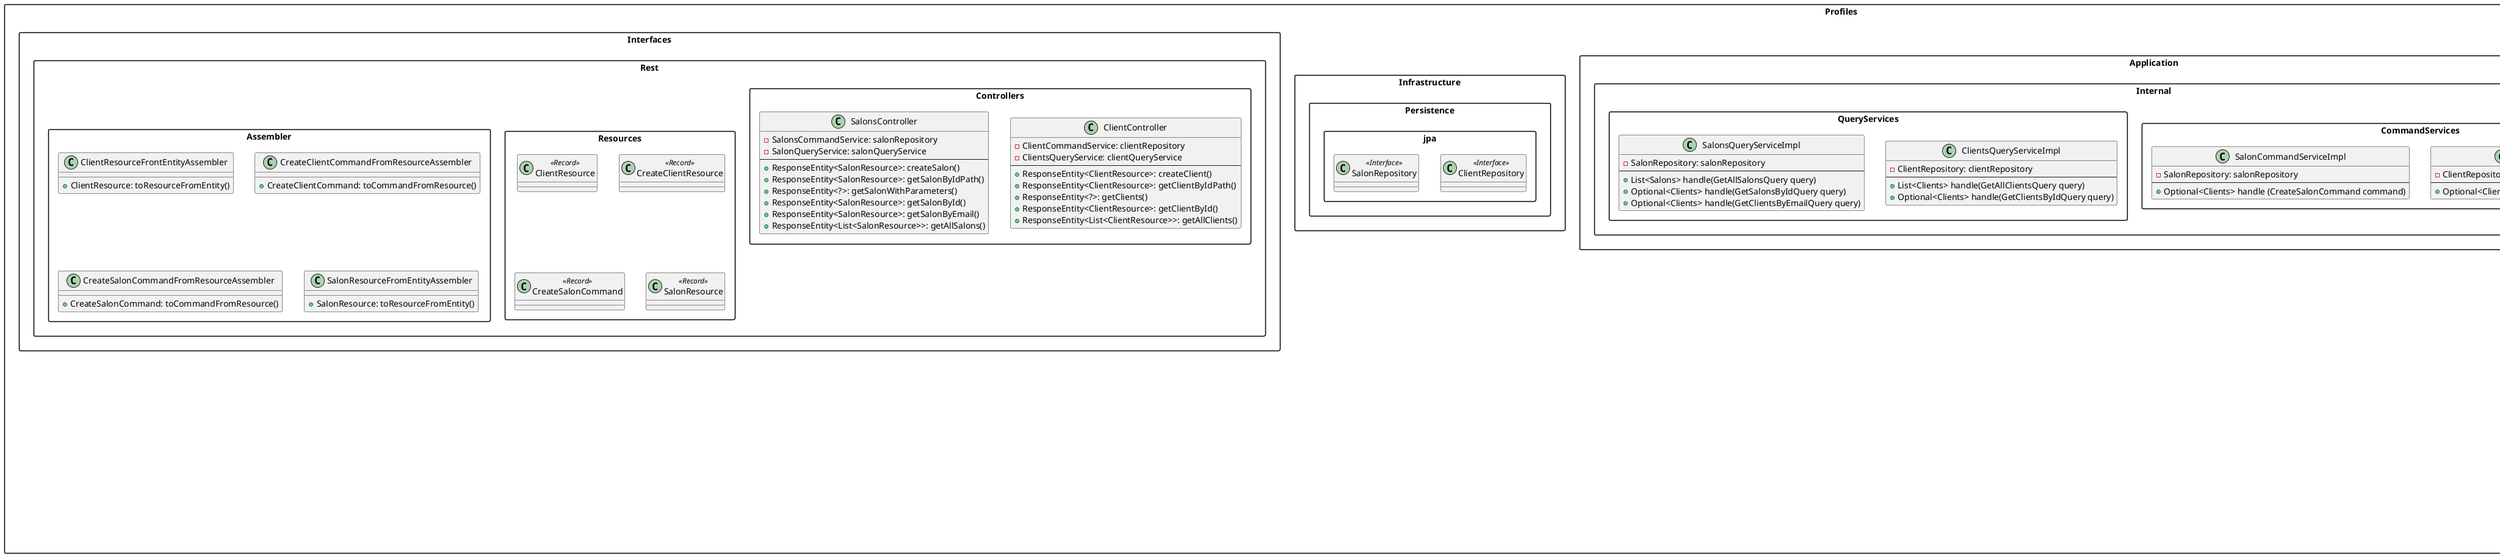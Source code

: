 @startuml
skinparam packageStyle rectangle

package "Profiles" {
    package "Domain" {
        package "Model" {
            package "Aggregates" {
                class Clients {
                    -id: long
                    -birth_date: Date
                    -name: String
                    -passwordHash: String
                    -is_active: Boolean
                }
                class Salons {
                    -id: long
                    -name: String
                    -imageUrl: String
                    -location: String
                    -phone: String
                    -passwordHash: String
                    -is_active: Boolean
                }
                class Socials {}
                class Salon_Profiles {}
                class Portfolio_Images {}
            }
            package "Commands" {
                class CreateClientCommand <<Record>>
                class CreateSalonCommand <<Record>>
                class CreateSalonProfiles <<Record>>
            }
            package "Queries" {
                class GetAllClientsQuery <<Record>>
                class GetAllSalonsQuery <<Record>>
                class GetClientsByIdQuery <<Record>>
                class GetSalonByEmailQuery <<Record>>
                class GetSalonByIdQuery <<Record>>
            }
        }
        package "Services" {
            class ClientCommandService <<Interface>>
            class ClientsQueryService <<Interface>>
            class SalonCommandService <<Interface>>
            class SalonsQueryService <<Interface>>
        }
    }
    package "Application" {
        package "Internal" {
            package CommandServices {
                class ClientCommandServiceImpl {
                    -ClientRepository: clientRepository
                    --
                    +Optional<Clients> handle (CreateClientCommand command)
                }
                class SalonCommandServiceImpl {
                    -SalonRepository: salonRepository
                    --
                    +Optional<Clients> handle (CreateSalonCommand command)
                }
            }
            package QueryServices {
                class ClientsQueryServiceImpl {
                    -ClientRepository: clientRepository
                    --
                    +List<Clients> handle(GetAllClientsQuery query)
                    +Optional<Clients> handle(GetClientsByIdQuery query)
                }
                class SalonsQueryServiceImpl {
                    -SalonRepository: salonRepository
                    --
                    +List<Salons> handle(GetAllSalonsQuery query)
                    +Optional<Clients> handle(GetSalonsByIdQuery query)
                    +Optional<Clients> handle(GetClientsByEmailQuery query)
                }
            }
        }
    }
    package "Infrastructure" {
        package "Persistence" {
            package "jpa" {
                class ClientRepository <<Interface>> {}
                class SalonRepository <<Interface>> {}
            }
        }
    }
    package "Interfaces" {
        package "Rest" {
            package "Controllers" {
                class ClientController {
                    -ClientCommandService: clientRepository
                    -ClientsQueryService: clientQueryService
                    --
                    +ResponseEntity<ClientResource>: createClient()
                    +ResponseEntity<ClientResource>: getClientByIdPath()
                    +ResponseEntity<?>: getClients()
                    +ResponseEntity<ClientResource>: getClientById()
                    +ResponseEntity<List<ClientResource>>: getAllClients()
                }
                class SalonsController {
                    -SalonsCommandService: salonRepository
                    -SalonQueryService: salonQueryService
                    --
                    +ResponseEntity<SalonResource>: createSalon()
                    +ResponseEntity<SalonResource>: getSalonByIdPath()
                    +ResponseEntity<?>: getSalonWithParameters()
                    +ResponseEntity<SalonResource>: getSalonById()
                    +ResponseEntity<SalonResource>: getSalonByEmail()
                    +ResponseEntity<List<SalonResource>>: getAllSalons()
                }
            }
            package "Resources" {
                class ClientResource <<Record>> {}
                class CreateClientResource <<Record>> {}
                class CreateSalonCommand <<Record>> {}
                class SalonResource <<Record>> {}
            }
            package "Assembler" {
                class ClientResourceFrontEntityAssembler {
                    +ClientResource: toResourceFromEntity()
                }
                class CreateClientCommandFromResourceAssembler {
                    +CreateClientCommand: toCommandFromResource()
                }
                class CreateSalonCommandFromResourceAssembler {
                    +CreateSalonCommand: toCommandFromResource()
                }
                class SalonResourceFromEntityAssembler {
                    +SalonResource: toResourceFromEntity()
                }
            }
        }
    }
}

package "Services" {
    package "Domain" {
        package "Model" {
            package "Aggregates" {}
            package "Commands" {}
            package "Queries" {}
        }
        package "Services" {}
    }
    package "Application" {
        package "Internal" {}
    }
    package "Infrastructure" {
        package "Persistence" {
            package "jpa" {}
        }
    }
    package "Interfaces" {
        package "Rest" {
            package "Controllers" {}
            package "Resources" {}
            package "Assembler" {}
        }
    }
}

package "Reviews" {
    package "Domain" {
        package "Model" {
            package "Aggregates" {}
            package "Commands" {}
            package "Queries" {}
        }
        package "Services" {}
    }
    package "Application" {
        package "Internal" {}
    }
    package "Infrastructure" {
        package "Persistence" {
            package "jpa" {}
        }
    }
    package "Interfaces" {
        package "Rest" {
            package "Controllers" {}
            package "Resources" {}
            package "Assembler" {}
        }
    }
}

package "Reservations" {
    package "Domain" {
        package "Model" {
            package "Aggregates" {}
            package "Commands" {}
            package "Queries" {}
        }
        package "Services" {}
    }
    package "Application" {
        package "Internal" {}
    }
    package "Infrastructure" {
        package "Persistence" {
            package "jpa" {}
        }
    }
    package "Interfaces" {
        package "Rest" {
            package "Controllers" {}
            package "Resources" {}
            package "Assembler" {}
        }
    }
}



package "Shared" {
    package "Infrastructure" {
        package "Persistence" {
            package "jpa" {}
        }
    }
}

package "Workers" {
    package "Domain" {
        package "Model" {
            package "Aggregates" {}
            package "Commands" {}
            package "Queries" {}
        }
        package "Services" {}
    }
    package "Application" {
        package "Internal" {}
    }
    package "Infrastructure" {
        package "Persistence" {
            package "jpa" {}
        }
    }
    package "Interfaces" {
        package "Rest" {
            package "Controllers" {}
            package "Resources" {}
            package "Assembler" {}
        }
    }
}


@enduml

  package "Components" {
    class AppointmentsItemComponent {
      - appointment: ClientAppointment
      + formatDay(dateString: string): string
      + formatTime(dateString: string): string
    }